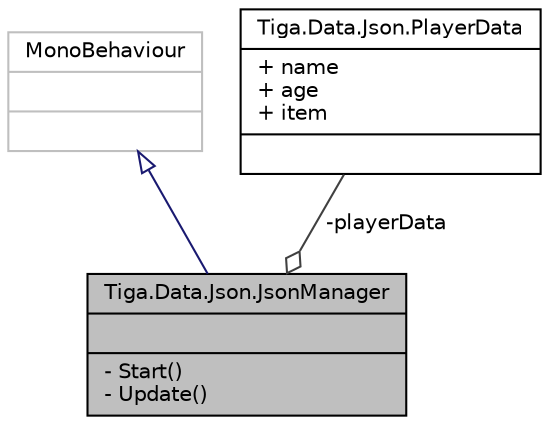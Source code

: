 digraph "Tiga.Data.Json.JsonManager"
{
 // LATEX_PDF_SIZE
  edge [fontname="Helvetica",fontsize="10",labelfontname="Helvetica",labelfontsize="10"];
  node [fontname="Helvetica",fontsize="10",shape=record];
  Node1 [label="{Tiga.Data.Json.JsonManager\n||- Start()\l- Update()\l}",height=0.2,width=0.4,color="black", fillcolor="grey75", style="filled", fontcolor="black",tooltip=" "];
  Node2 -> Node1 [dir="back",color="midnightblue",fontsize="10",style="solid",arrowtail="onormal",fontname="Helvetica"];
  Node2 [label="{MonoBehaviour\n||}",height=0.2,width=0.4,color="grey75", fillcolor="white", style="filled",tooltip=" "];
  Node3 -> Node1 [color="grey25",fontsize="10",style="solid",label=" -playerData" ,arrowhead="odiamond",fontname="Helvetica"];
  Node3 [label="{Tiga.Data.Json.PlayerData\n|+ name\l+ age\l+ item\l|}",height=0.2,width=0.4,color="black", fillcolor="white", style="filled",URL="$class_tiga_1_1_data_1_1_json_1_1_player_data.html",tooltip=" "];
}
